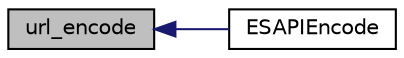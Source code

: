 digraph G
{
  edge [fontname="Helvetica",fontsize="10",labelfontname="Helvetica",labelfontsize="10"];
  node [fontname="Helvetica",fontsize="10",shape=record];
  rankdir=LR;
  Node1 [label="url_encode",height=0.2,width=0.4,color="black", fillcolor="grey75", style="filled" fontcolor="black"];
  Node1 -> Node2 [dir=back,color="midnightblue",fontsize="10",style="solid"];
  Node2 [label="ESAPIEncode",height=0.2,width=0.4,color="black", fillcolor="white", style="filled",URL="$_e_s_a_p_i_c_encoder_8c.html#a452d1773180a64b14c95a47686847737"];
}
